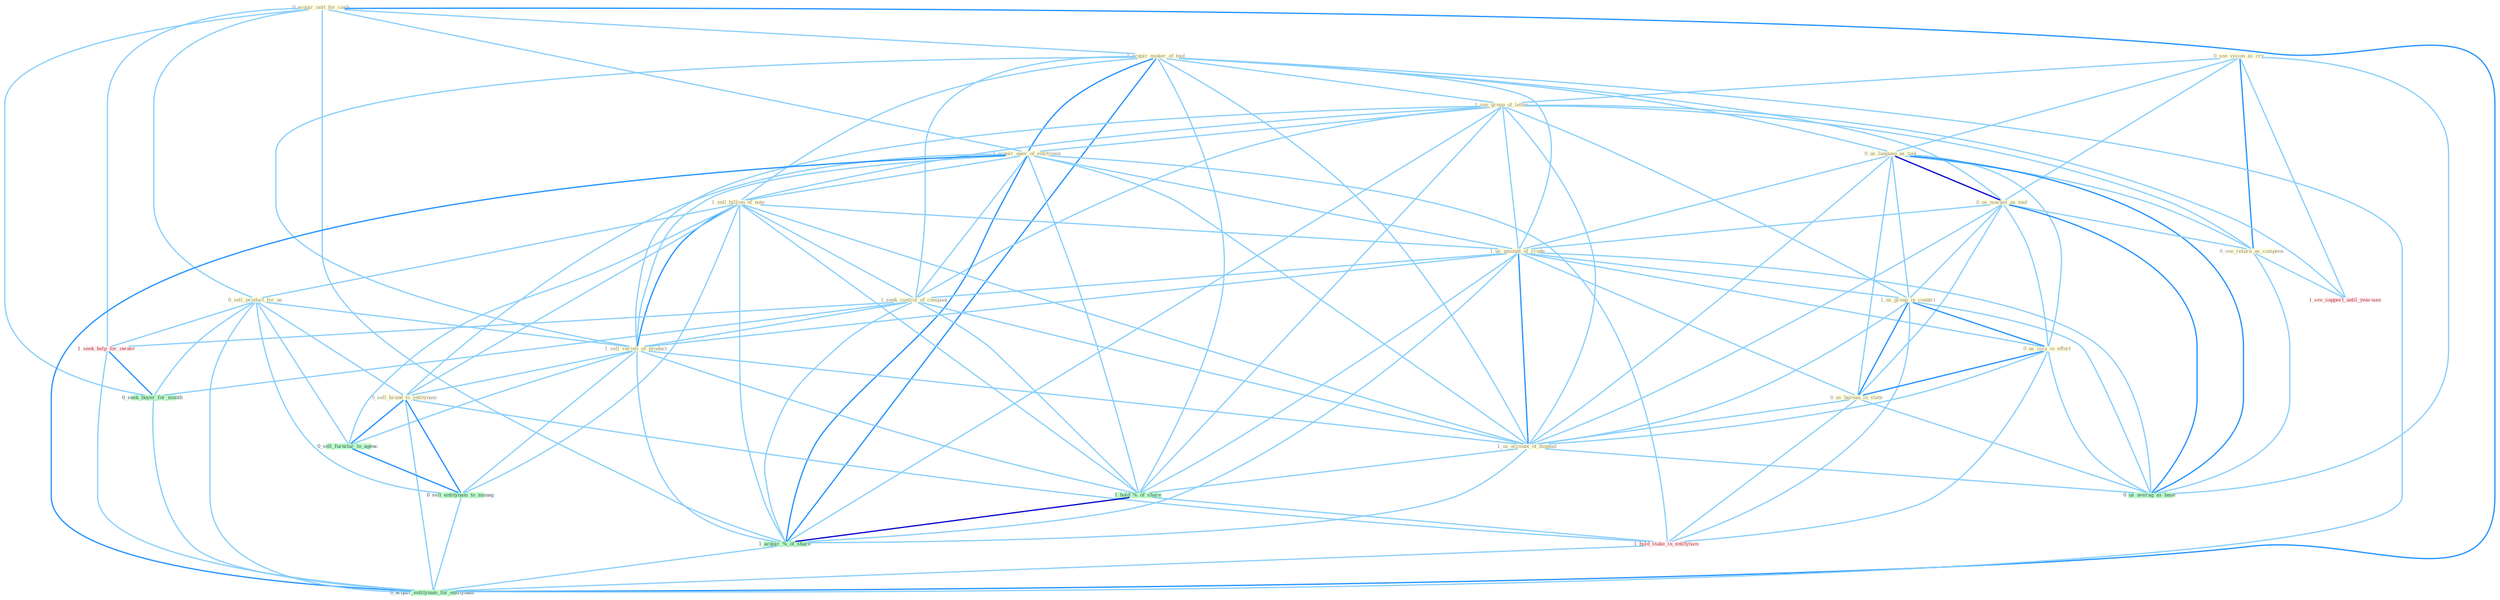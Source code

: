 Graph G{ 
    node
    [shape=polygon,style=filled,width=.5,height=.06,color="#BDFCC9",fixedsize=true,fontsize=4,
    fontcolor="#2f4f4f"];
    {node
    [color="#ffffe0", fontcolor="#8b7d6b"] "0_see_vision_as_cry " "0_acquir_unit_for_cash " "1_acquir_maker_of_tool " "1_see_group_of_letter " "1_acquir_oper_of_entitynam " "0_us_languag_as_tool " "0_us_market_as_tool " "1_sell_billion_of_note " "1_us_amount_of_crude " "0_sell_product_for_us " "1_seek_control_of_compani " "1_sell_varieti_of_product " "0_sell_brand_to_entitynam " "1_us_group_in_countri " "0_us_issu_in_effort " "0_see_return_as_compens " "0_us_bureau_in_state " "1_us_account_of_magnat "}
{node [color="#fff0f5", fontcolor="#b22222"] "1_hold_stake_in_entitynam " "1_seek_help_for_owner " "1_see_support_until_yearnum "}
edge [color="#B0E2FF"];

	"0_see_vision_as_cry " -- "1_see_group_of_letter " [w="1", color="#87cefa" ];
	"0_see_vision_as_cry " -- "0_us_languag_as_tool " [w="1", color="#87cefa" ];
	"0_see_vision_as_cry " -- "0_us_market_as_tool " [w="1", color="#87cefa" ];
	"0_see_vision_as_cry " -- "0_see_return_as_compens " [w="2", color="#1e90ff" , len=0.8];
	"0_see_vision_as_cry " -- "1_see_support_until_yearnum " [w="1", color="#87cefa" ];
	"0_see_vision_as_cry " -- "0_us_averag_as_base " [w="1", color="#87cefa" ];
	"0_acquir_unit_for_cash " -- "1_acquir_maker_of_tool " [w="1", color="#87cefa" ];
	"0_acquir_unit_for_cash " -- "1_acquir_oper_of_entitynam " [w="1", color="#87cefa" ];
	"0_acquir_unit_for_cash " -- "0_sell_product_for_us " [w="1", color="#87cefa" ];
	"0_acquir_unit_for_cash " -- "1_seek_help_for_owner " [w="1", color="#87cefa" ];
	"0_acquir_unit_for_cash " -- "0_seek_buyer_for_month " [w="1", color="#87cefa" ];
	"0_acquir_unit_for_cash " -- "1_acquir_%_of_share " [w="1", color="#87cefa" ];
	"0_acquir_unit_for_cash " -- "0_acquir_entitynam_for_entitynam " [w="2", color="#1e90ff" , len=0.8];
	"1_acquir_maker_of_tool " -- "1_see_group_of_letter " [w="1", color="#87cefa" ];
	"1_acquir_maker_of_tool " -- "1_acquir_oper_of_entitynam " [w="2", color="#1e90ff" , len=0.8];
	"1_acquir_maker_of_tool " -- "0_us_languag_as_tool " [w="1", color="#87cefa" ];
	"1_acquir_maker_of_tool " -- "0_us_market_as_tool " [w="1", color="#87cefa" ];
	"1_acquir_maker_of_tool " -- "1_sell_billion_of_note " [w="1", color="#87cefa" ];
	"1_acquir_maker_of_tool " -- "1_us_amount_of_crude " [w="1", color="#87cefa" ];
	"1_acquir_maker_of_tool " -- "1_seek_control_of_compani " [w="1", color="#87cefa" ];
	"1_acquir_maker_of_tool " -- "1_sell_varieti_of_product " [w="1", color="#87cefa" ];
	"1_acquir_maker_of_tool " -- "1_us_account_of_magnat " [w="1", color="#87cefa" ];
	"1_acquir_maker_of_tool " -- "1_hold_%_of_share " [w="1", color="#87cefa" ];
	"1_acquir_maker_of_tool " -- "1_acquir_%_of_share " [w="2", color="#1e90ff" , len=0.8];
	"1_acquir_maker_of_tool " -- "0_acquir_entitynam_for_entitynam " [w="1", color="#87cefa" ];
	"1_see_group_of_letter " -- "1_acquir_oper_of_entitynam " [w="1", color="#87cefa" ];
	"1_see_group_of_letter " -- "1_sell_billion_of_note " [w="1", color="#87cefa" ];
	"1_see_group_of_letter " -- "1_us_amount_of_crude " [w="1", color="#87cefa" ];
	"1_see_group_of_letter " -- "1_seek_control_of_compani " [w="1", color="#87cefa" ];
	"1_see_group_of_letter " -- "1_sell_varieti_of_product " [w="1", color="#87cefa" ];
	"1_see_group_of_letter " -- "1_us_group_in_countri " [w="1", color="#87cefa" ];
	"1_see_group_of_letter " -- "0_see_return_as_compens " [w="1", color="#87cefa" ];
	"1_see_group_of_letter " -- "1_us_account_of_magnat " [w="1", color="#87cefa" ];
	"1_see_group_of_letter " -- "1_hold_%_of_share " [w="1", color="#87cefa" ];
	"1_see_group_of_letter " -- "1_acquir_%_of_share " [w="1", color="#87cefa" ];
	"1_see_group_of_letter " -- "1_see_support_until_yearnum " [w="1", color="#87cefa" ];
	"1_acquir_oper_of_entitynam " -- "1_sell_billion_of_note " [w="1", color="#87cefa" ];
	"1_acquir_oper_of_entitynam " -- "1_us_amount_of_crude " [w="1", color="#87cefa" ];
	"1_acquir_oper_of_entitynam " -- "1_seek_control_of_compani " [w="1", color="#87cefa" ];
	"1_acquir_oper_of_entitynam " -- "1_sell_varieti_of_product " [w="1", color="#87cefa" ];
	"1_acquir_oper_of_entitynam " -- "0_sell_brand_to_entitynam " [w="1", color="#87cefa" ];
	"1_acquir_oper_of_entitynam " -- "1_us_account_of_magnat " [w="1", color="#87cefa" ];
	"1_acquir_oper_of_entitynam " -- "1_hold_%_of_share " [w="1", color="#87cefa" ];
	"1_acquir_oper_of_entitynam " -- "1_hold_stake_in_entitynam " [w="1", color="#87cefa" ];
	"1_acquir_oper_of_entitynam " -- "1_acquir_%_of_share " [w="2", color="#1e90ff" , len=0.8];
	"1_acquir_oper_of_entitynam " -- "0_acquir_entitynam_for_entitynam " [w="2", color="#1e90ff" , len=0.8];
	"0_us_languag_as_tool " -- "0_us_market_as_tool " [w="3", color="#0000cd" , len=0.6];
	"0_us_languag_as_tool " -- "1_us_amount_of_crude " [w="1", color="#87cefa" ];
	"0_us_languag_as_tool " -- "1_us_group_in_countri " [w="1", color="#87cefa" ];
	"0_us_languag_as_tool " -- "0_us_issu_in_effort " [w="1", color="#87cefa" ];
	"0_us_languag_as_tool " -- "0_see_return_as_compens " [w="1", color="#87cefa" ];
	"0_us_languag_as_tool " -- "0_us_bureau_in_state " [w="1", color="#87cefa" ];
	"0_us_languag_as_tool " -- "1_us_account_of_magnat " [w="1", color="#87cefa" ];
	"0_us_languag_as_tool " -- "0_us_averag_as_base " [w="2", color="#1e90ff" , len=0.8];
	"0_us_market_as_tool " -- "1_us_amount_of_crude " [w="1", color="#87cefa" ];
	"0_us_market_as_tool " -- "1_us_group_in_countri " [w="1", color="#87cefa" ];
	"0_us_market_as_tool " -- "0_us_issu_in_effort " [w="1", color="#87cefa" ];
	"0_us_market_as_tool " -- "0_see_return_as_compens " [w="1", color="#87cefa" ];
	"0_us_market_as_tool " -- "0_us_bureau_in_state " [w="1", color="#87cefa" ];
	"0_us_market_as_tool " -- "1_us_account_of_magnat " [w="1", color="#87cefa" ];
	"0_us_market_as_tool " -- "0_us_averag_as_base " [w="2", color="#1e90ff" , len=0.8];
	"1_sell_billion_of_note " -- "1_us_amount_of_crude " [w="1", color="#87cefa" ];
	"1_sell_billion_of_note " -- "0_sell_product_for_us " [w="1", color="#87cefa" ];
	"1_sell_billion_of_note " -- "1_seek_control_of_compani " [w="1", color="#87cefa" ];
	"1_sell_billion_of_note " -- "1_sell_varieti_of_product " [w="2", color="#1e90ff" , len=0.8];
	"1_sell_billion_of_note " -- "0_sell_brand_to_entitynam " [w="1", color="#87cefa" ];
	"1_sell_billion_of_note " -- "1_us_account_of_magnat " [w="1", color="#87cefa" ];
	"1_sell_billion_of_note " -- "1_hold_%_of_share " [w="1", color="#87cefa" ];
	"1_sell_billion_of_note " -- "1_acquir_%_of_share " [w="1", color="#87cefa" ];
	"1_sell_billion_of_note " -- "0_sell_furnitur_to_agenc " [w="1", color="#87cefa" ];
	"1_sell_billion_of_note " -- "0_sell_entitynam_to_manag " [w="1", color="#87cefa" ];
	"1_us_amount_of_crude " -- "1_seek_control_of_compani " [w="1", color="#87cefa" ];
	"1_us_amount_of_crude " -- "1_sell_varieti_of_product " [w="1", color="#87cefa" ];
	"1_us_amount_of_crude " -- "1_us_group_in_countri " [w="1", color="#87cefa" ];
	"1_us_amount_of_crude " -- "0_us_issu_in_effort " [w="1", color="#87cefa" ];
	"1_us_amount_of_crude " -- "0_us_bureau_in_state " [w="1", color="#87cefa" ];
	"1_us_amount_of_crude " -- "1_us_account_of_magnat " [w="2", color="#1e90ff" , len=0.8];
	"1_us_amount_of_crude " -- "1_hold_%_of_share " [w="1", color="#87cefa" ];
	"1_us_amount_of_crude " -- "1_acquir_%_of_share " [w="1", color="#87cefa" ];
	"1_us_amount_of_crude " -- "0_us_averag_as_base " [w="1", color="#87cefa" ];
	"0_sell_product_for_us " -- "1_sell_varieti_of_product " [w="1", color="#87cefa" ];
	"0_sell_product_for_us " -- "0_sell_brand_to_entitynam " [w="1", color="#87cefa" ];
	"0_sell_product_for_us " -- "1_seek_help_for_owner " [w="1", color="#87cefa" ];
	"0_sell_product_for_us " -- "0_seek_buyer_for_month " [w="1", color="#87cefa" ];
	"0_sell_product_for_us " -- "0_sell_furnitur_to_agenc " [w="1", color="#87cefa" ];
	"0_sell_product_for_us " -- "0_sell_entitynam_to_manag " [w="1", color="#87cefa" ];
	"0_sell_product_for_us " -- "0_acquir_entitynam_for_entitynam " [w="1", color="#87cefa" ];
	"1_seek_control_of_compani " -- "1_sell_varieti_of_product " [w="1", color="#87cefa" ];
	"1_seek_control_of_compani " -- "1_us_account_of_magnat " [w="1", color="#87cefa" ];
	"1_seek_control_of_compani " -- "1_hold_%_of_share " [w="1", color="#87cefa" ];
	"1_seek_control_of_compani " -- "1_seek_help_for_owner " [w="1", color="#87cefa" ];
	"1_seek_control_of_compani " -- "0_seek_buyer_for_month " [w="1", color="#87cefa" ];
	"1_seek_control_of_compani " -- "1_acquir_%_of_share " [w="1", color="#87cefa" ];
	"1_sell_varieti_of_product " -- "0_sell_brand_to_entitynam " [w="1", color="#87cefa" ];
	"1_sell_varieti_of_product " -- "1_us_account_of_magnat " [w="1", color="#87cefa" ];
	"1_sell_varieti_of_product " -- "1_hold_%_of_share " [w="1", color="#87cefa" ];
	"1_sell_varieti_of_product " -- "1_acquir_%_of_share " [w="1", color="#87cefa" ];
	"1_sell_varieti_of_product " -- "0_sell_furnitur_to_agenc " [w="1", color="#87cefa" ];
	"1_sell_varieti_of_product " -- "0_sell_entitynam_to_manag " [w="1", color="#87cefa" ];
	"0_sell_brand_to_entitynam " -- "1_hold_stake_in_entitynam " [w="1", color="#87cefa" ];
	"0_sell_brand_to_entitynam " -- "0_sell_furnitur_to_agenc " [w="2", color="#1e90ff" , len=0.8];
	"0_sell_brand_to_entitynam " -- "0_sell_entitynam_to_manag " [w="2", color="#1e90ff" , len=0.8];
	"0_sell_brand_to_entitynam " -- "0_acquir_entitynam_for_entitynam " [w="1", color="#87cefa" ];
	"1_us_group_in_countri " -- "0_us_issu_in_effort " [w="2", color="#1e90ff" , len=0.8];
	"1_us_group_in_countri " -- "0_us_bureau_in_state " [w="2", color="#1e90ff" , len=0.8];
	"1_us_group_in_countri " -- "1_us_account_of_magnat " [w="1", color="#87cefa" ];
	"1_us_group_in_countri " -- "1_hold_stake_in_entitynam " [w="1", color="#87cefa" ];
	"1_us_group_in_countri " -- "0_us_averag_as_base " [w="1", color="#87cefa" ];
	"0_us_issu_in_effort " -- "0_us_bureau_in_state " [w="2", color="#1e90ff" , len=0.8];
	"0_us_issu_in_effort " -- "1_us_account_of_magnat " [w="1", color="#87cefa" ];
	"0_us_issu_in_effort " -- "1_hold_stake_in_entitynam " [w="1", color="#87cefa" ];
	"0_us_issu_in_effort " -- "0_us_averag_as_base " [w="1", color="#87cefa" ];
	"0_see_return_as_compens " -- "1_see_support_until_yearnum " [w="1", color="#87cefa" ];
	"0_see_return_as_compens " -- "0_us_averag_as_base " [w="1", color="#87cefa" ];
	"0_us_bureau_in_state " -- "1_us_account_of_magnat " [w="1", color="#87cefa" ];
	"0_us_bureau_in_state " -- "1_hold_stake_in_entitynam " [w="1", color="#87cefa" ];
	"0_us_bureau_in_state " -- "0_us_averag_as_base " [w="1", color="#87cefa" ];
	"1_us_account_of_magnat " -- "1_hold_%_of_share " [w="1", color="#87cefa" ];
	"1_us_account_of_magnat " -- "1_acquir_%_of_share " [w="1", color="#87cefa" ];
	"1_us_account_of_magnat " -- "0_us_averag_as_base " [w="1", color="#87cefa" ];
	"1_hold_%_of_share " -- "1_hold_stake_in_entitynam " [w="1", color="#87cefa" ];
	"1_hold_%_of_share " -- "1_acquir_%_of_share " [w="3", color="#0000cd" , len=0.6];
	"1_hold_stake_in_entitynam " -- "0_acquir_entitynam_for_entitynam " [w="1", color="#87cefa" ];
	"1_seek_help_for_owner " -- "0_seek_buyer_for_month " [w="2", color="#1e90ff" , len=0.8];
	"1_seek_help_for_owner " -- "0_acquir_entitynam_for_entitynam " [w="1", color="#87cefa" ];
	"0_seek_buyer_for_month " -- "0_acquir_entitynam_for_entitynam " [w="1", color="#87cefa" ];
	"1_acquir_%_of_share " -- "0_acquir_entitynam_for_entitynam " [w="1", color="#87cefa" ];
	"0_sell_furnitur_to_agenc " -- "0_sell_entitynam_to_manag " [w="2", color="#1e90ff" , len=0.8];
	"0_sell_entitynam_to_manag " -- "0_acquir_entitynam_for_entitynam " [w="1", color="#87cefa" ];
}